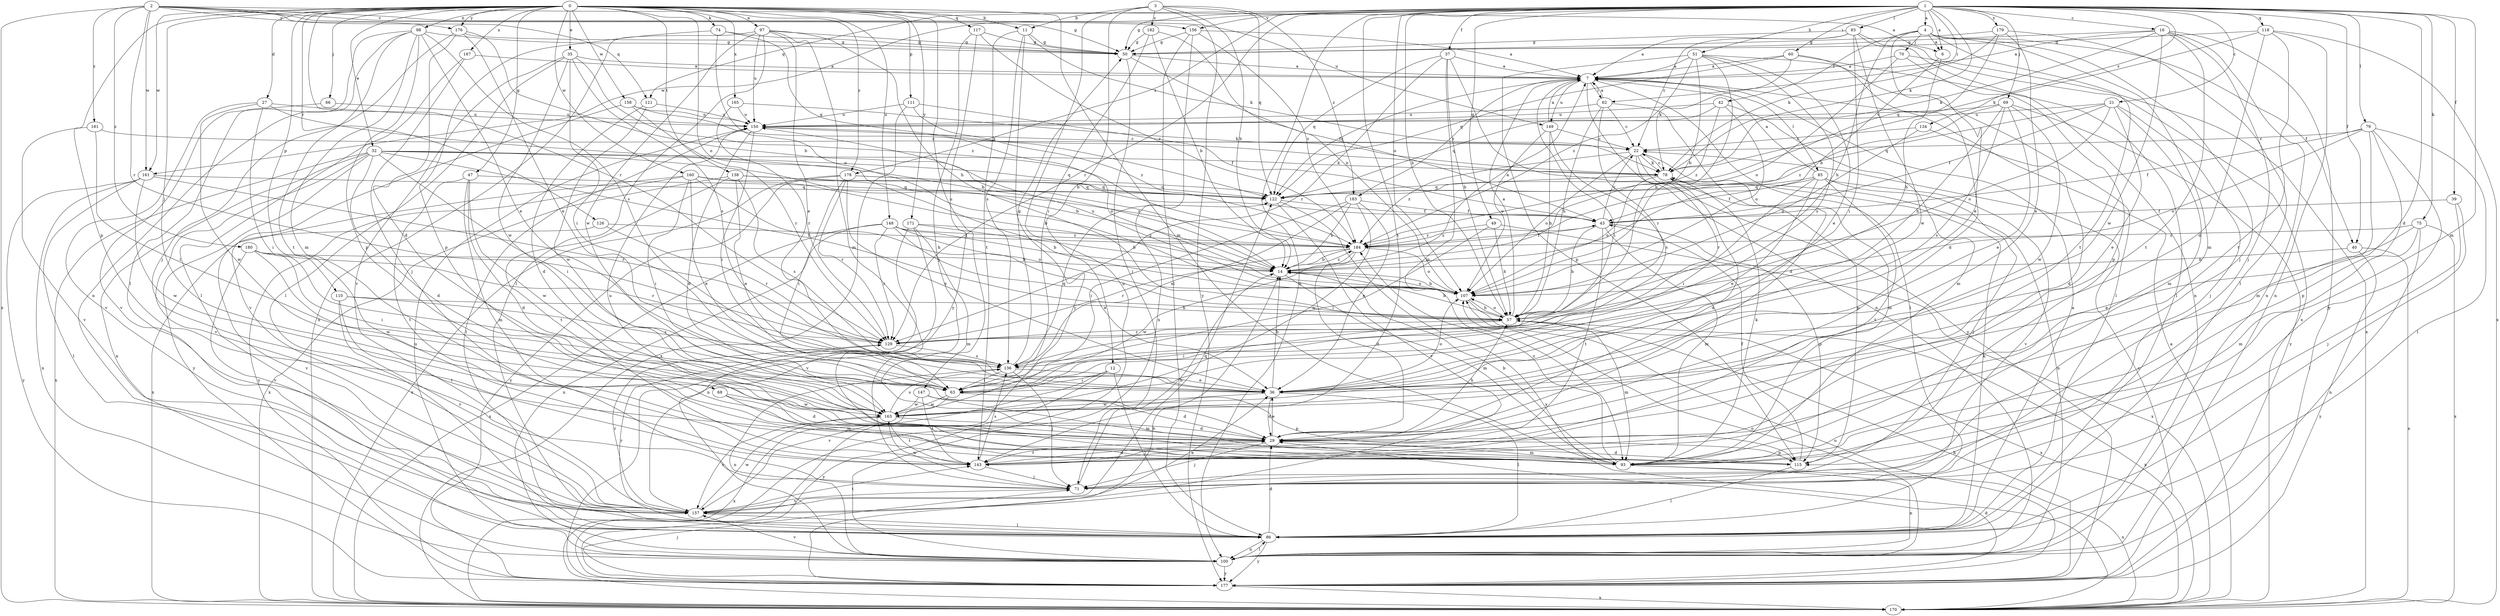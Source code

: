 strict digraph  {
0;
1;
2;
3;
4;
6;
7;
11;
12;
14;
16;
21;
22;
27;
29;
32;
35;
36;
37;
39;
40;
42;
43;
47;
49;
50;
51;
57;
60;
62;
63;
66;
68;
69;
70;
71;
74;
75;
78;
79;
83;
85;
86;
93;
97;
98;
100;
107;
110;
111;
115;
117;
118;
121;
122;
126;
129;
134;
136;
138;
143;
147;
148;
149;
150;
156;
157;
158;
160;
161;
163;
165;
167;
170;
171;
176;
177;
178;
179;
180;
181;
182;
183;
184;
0 -> 11  [label=b];
0 -> 27  [label=d];
0 -> 32  [label=e];
0 -> 35  [label=e];
0 -> 47  [label=g];
0 -> 66  [label=j];
0 -> 68  [label=j];
0 -> 74  [label=k];
0 -> 93  [label=m];
0 -> 97  [label=n];
0 -> 98  [label=n];
0 -> 107  [label=o];
0 -> 110  [label=p];
0 -> 111  [label=p];
0 -> 115  [label=p];
0 -> 117  [label=q];
0 -> 126  [label=r];
0 -> 129  [label=r];
0 -> 138  [label=t];
0 -> 147  [label=u];
0 -> 148  [label=u];
0 -> 158  [label=w];
0 -> 160  [label=w];
0 -> 161  [label=w];
0 -> 165  [label=x];
0 -> 167  [label=x];
0 -> 171  [label=y];
0 -> 176  [label=y];
0 -> 178  [label=z];
1 -> 4  [label=a];
1 -> 6  [label=a];
1 -> 16  [label=c];
1 -> 21  [label=c];
1 -> 29  [label=d];
1 -> 37  [label=f];
1 -> 39  [label=f];
1 -> 40  [label=f];
1 -> 49  [label=g];
1 -> 50  [label=g];
1 -> 51  [label=h];
1 -> 57  [label=h];
1 -> 60  [label=i];
1 -> 62  [label=i];
1 -> 69  [label=j];
1 -> 75  [label=k];
1 -> 78  [label=k];
1 -> 79  [label=l];
1 -> 83  [label=l];
1 -> 93  [label=m];
1 -> 100  [label=n];
1 -> 107  [label=o];
1 -> 118  [label=q];
1 -> 121  [label=q];
1 -> 129  [label=r];
1 -> 134  [label=s];
1 -> 143  [label=t];
1 -> 156  [label=v];
1 -> 161  [label=w];
1 -> 178  [label=z];
1 -> 179  [label=z];
2 -> 6  [label=a];
2 -> 50  [label=g];
2 -> 121  [label=q];
2 -> 129  [label=r];
2 -> 149  [label=u];
2 -> 156  [label=v];
2 -> 161  [label=w];
2 -> 170  [label=x];
2 -> 176  [label=y];
2 -> 180  [label=z];
2 -> 181  [label=z];
3 -> 11  [label=b];
3 -> 12  [label=b];
3 -> 14  [label=b];
3 -> 100  [label=n];
3 -> 122  [label=q];
3 -> 177  [label=y];
3 -> 182  [label=z];
3 -> 183  [label=z];
4 -> 6  [label=a];
4 -> 36  [label=e];
4 -> 40  [label=f];
4 -> 42  [label=f];
4 -> 57  [label=h];
4 -> 70  [label=j];
4 -> 71  [label=j];
4 -> 93  [label=m];
4 -> 143  [label=t];
6 -> 14  [label=b];
6 -> 57  [label=h];
7 -> 62  [label=i];
7 -> 63  [label=i];
7 -> 85  [label=l];
7 -> 86  [label=l];
7 -> 122  [label=q];
7 -> 149  [label=u];
7 -> 177  [label=y];
7 -> 183  [label=z];
11 -> 50  [label=g];
11 -> 78  [label=k];
11 -> 136  [label=s];
11 -> 143  [label=t];
11 -> 177  [label=y];
12 -> 63  [label=i];
12 -> 86  [label=l];
12 -> 157  [label=v];
12 -> 177  [label=y];
14 -> 7  [label=a];
14 -> 93  [label=m];
14 -> 107  [label=o];
14 -> 184  [label=z];
16 -> 7  [label=a];
16 -> 50  [label=g];
16 -> 71  [label=j];
16 -> 78  [label=k];
16 -> 100  [label=n];
16 -> 143  [label=t];
16 -> 163  [label=w];
16 -> 177  [label=y];
21 -> 36  [label=e];
21 -> 43  [label=f];
21 -> 71  [label=j];
21 -> 93  [label=m];
21 -> 107  [label=o];
21 -> 122  [label=q];
21 -> 150  [label=u];
22 -> 78  [label=k];
22 -> 93  [label=m];
22 -> 107  [label=o];
22 -> 115  [label=p];
22 -> 129  [label=r];
22 -> 184  [label=z];
27 -> 14  [label=b];
27 -> 63  [label=i];
27 -> 150  [label=u];
27 -> 157  [label=v];
27 -> 163  [label=w];
29 -> 36  [label=e];
29 -> 57  [label=h];
29 -> 71  [label=j];
29 -> 93  [label=m];
29 -> 115  [label=p];
29 -> 143  [label=t];
32 -> 14  [label=b];
32 -> 29  [label=d];
32 -> 57  [label=h];
32 -> 63  [label=i];
32 -> 78  [label=k];
32 -> 100  [label=n];
32 -> 122  [label=q];
32 -> 157  [label=v];
32 -> 170  [label=x];
32 -> 177  [label=y];
35 -> 7  [label=a];
35 -> 63  [label=i];
35 -> 86  [label=l];
35 -> 136  [label=s];
35 -> 157  [label=v];
35 -> 163  [label=w];
35 -> 184  [label=z];
36 -> 14  [label=b];
36 -> 29  [label=d];
36 -> 86  [label=l];
36 -> 107  [label=o];
36 -> 163  [label=w];
37 -> 7  [label=a];
37 -> 57  [label=h];
37 -> 93  [label=m];
37 -> 100  [label=n];
37 -> 122  [label=q];
37 -> 129  [label=r];
39 -> 43  [label=f];
39 -> 71  [label=j];
39 -> 86  [label=l];
40 -> 14  [label=b];
40 -> 170  [label=x];
40 -> 177  [label=y];
42 -> 93  [label=m];
42 -> 107  [label=o];
42 -> 122  [label=q];
42 -> 150  [label=u];
42 -> 184  [label=z];
43 -> 22  [label=c];
43 -> 57  [label=h];
43 -> 93  [label=m];
43 -> 115  [label=p];
43 -> 143  [label=t];
43 -> 184  [label=z];
47 -> 29  [label=d];
47 -> 93  [label=m];
47 -> 122  [label=q];
47 -> 143  [label=t];
47 -> 163  [label=w];
49 -> 57  [label=h];
49 -> 63  [label=i];
49 -> 170  [label=x];
49 -> 184  [label=z];
50 -> 7  [label=a];
50 -> 43  [label=f];
50 -> 71  [label=j];
51 -> 7  [label=a];
51 -> 14  [label=b];
51 -> 36  [label=e];
51 -> 57  [label=h];
51 -> 86  [label=l];
51 -> 115  [label=p];
51 -> 136  [label=s];
51 -> 184  [label=z];
57 -> 7  [label=a];
57 -> 14  [label=b];
57 -> 63  [label=i];
57 -> 93  [label=m];
57 -> 107  [label=o];
57 -> 129  [label=r];
57 -> 170  [label=x];
60 -> 7  [label=a];
60 -> 29  [label=d];
60 -> 78  [label=k];
60 -> 86  [label=l];
60 -> 122  [label=q];
62 -> 7  [label=a];
62 -> 22  [label=c];
62 -> 29  [label=d];
62 -> 57  [label=h];
62 -> 129  [label=r];
62 -> 150  [label=u];
63 -> 115  [label=p];
63 -> 163  [label=w];
63 -> 170  [label=x];
66 -> 150  [label=u];
66 -> 157  [label=v];
68 -> 29  [label=d];
68 -> 93  [label=m];
68 -> 163  [label=w];
69 -> 36  [label=e];
69 -> 57  [label=h];
69 -> 136  [label=s];
69 -> 150  [label=u];
69 -> 163  [label=w];
69 -> 177  [label=y];
69 -> 184  [label=z];
70 -> 7  [label=a];
70 -> 107  [label=o];
70 -> 115  [label=p];
70 -> 170  [label=x];
71 -> 14  [label=b];
71 -> 157  [label=v];
71 -> 163  [label=w];
74 -> 50  [label=g];
74 -> 107  [label=o];
74 -> 115  [label=p];
74 -> 122  [label=q];
75 -> 36  [label=e];
75 -> 93  [label=m];
75 -> 100  [label=n];
75 -> 170  [label=x];
75 -> 184  [label=z];
78 -> 22  [label=c];
78 -> 29  [label=d];
78 -> 100  [label=n];
78 -> 107  [label=o];
78 -> 122  [label=q];
79 -> 22  [label=c];
79 -> 43  [label=f];
79 -> 71  [label=j];
79 -> 86  [label=l];
79 -> 93  [label=m];
79 -> 107  [label=o];
79 -> 115  [label=p];
83 -> 7  [label=a];
83 -> 22  [label=c];
83 -> 50  [label=g];
83 -> 63  [label=i];
83 -> 100  [label=n];
83 -> 163  [label=w];
83 -> 170  [label=x];
85 -> 7  [label=a];
85 -> 36  [label=e];
85 -> 43  [label=f];
85 -> 63  [label=i];
85 -> 71  [label=j];
85 -> 122  [label=q];
85 -> 143  [label=t];
85 -> 157  [label=v];
86 -> 7  [label=a];
86 -> 29  [label=d];
86 -> 78  [label=k];
86 -> 100  [label=n];
86 -> 129  [label=r];
86 -> 177  [label=y];
93 -> 14  [label=b];
93 -> 78  [label=k];
93 -> 100  [label=n];
93 -> 150  [label=u];
93 -> 170  [label=x];
93 -> 184  [label=z];
97 -> 36  [label=e];
97 -> 50  [label=g];
97 -> 57  [label=h];
97 -> 86  [label=l];
97 -> 93  [label=m];
97 -> 150  [label=u];
97 -> 163  [label=w];
97 -> 170  [label=x];
98 -> 36  [label=e];
98 -> 50  [label=g];
98 -> 86  [label=l];
98 -> 93  [label=m];
98 -> 100  [label=n];
98 -> 115  [label=p];
98 -> 136  [label=s];
98 -> 143  [label=t];
100 -> 86  [label=l];
100 -> 107  [label=o];
100 -> 150  [label=u];
100 -> 157  [label=v];
100 -> 177  [label=y];
107 -> 14  [label=b];
107 -> 57  [label=h];
107 -> 150  [label=u];
107 -> 170  [label=x];
110 -> 57  [label=h];
110 -> 136  [label=s];
110 -> 143  [label=t];
110 -> 157  [label=v];
111 -> 43  [label=f];
111 -> 150  [label=u];
111 -> 170  [label=x];
111 -> 184  [label=z];
115 -> 29  [label=d];
115 -> 43  [label=f];
115 -> 86  [label=l];
117 -> 50  [label=g];
117 -> 71  [label=j];
117 -> 177  [label=y];
117 -> 184  [label=z];
118 -> 29  [label=d];
118 -> 50  [label=g];
118 -> 78  [label=k];
118 -> 100  [label=n];
118 -> 143  [label=t];
118 -> 170  [label=x];
121 -> 29  [label=d];
121 -> 150  [label=u];
121 -> 163  [label=w];
122 -> 43  [label=f];
122 -> 157  [label=v];
122 -> 170  [label=x];
126 -> 129  [label=r];
126 -> 157  [label=v];
126 -> 184  [label=z];
129 -> 136  [label=s];
134 -> 22  [label=c];
134 -> 29  [label=d];
134 -> 107  [label=o];
136 -> 36  [label=e];
136 -> 50  [label=g];
136 -> 63  [label=i];
136 -> 71  [label=j];
136 -> 100  [label=n];
136 -> 122  [label=q];
138 -> 36  [label=e];
138 -> 122  [label=q];
138 -> 136  [label=s];
138 -> 143  [label=t];
138 -> 170  [label=x];
138 -> 184  [label=z];
143 -> 29  [label=d];
143 -> 71  [label=j];
143 -> 136  [label=s];
147 -> 29  [label=d];
147 -> 93  [label=m];
147 -> 143  [label=t];
147 -> 163  [label=w];
148 -> 14  [label=b];
148 -> 36  [label=e];
148 -> 100  [label=n];
148 -> 107  [label=o];
148 -> 129  [label=r];
148 -> 170  [label=x];
148 -> 184  [label=z];
149 -> 7  [label=a];
149 -> 22  [label=c];
149 -> 57  [label=h];
149 -> 107  [label=o];
149 -> 136  [label=s];
150 -> 22  [label=c];
150 -> 29  [label=d];
150 -> 63  [label=i];
150 -> 86  [label=l];
150 -> 107  [label=o];
156 -> 7  [label=a];
156 -> 50  [label=g];
156 -> 86  [label=l];
156 -> 170  [label=x];
156 -> 184  [label=z];
157 -> 36  [label=e];
157 -> 86  [label=l];
157 -> 122  [label=q];
157 -> 129  [label=r];
157 -> 143  [label=t];
157 -> 163  [label=w];
158 -> 78  [label=k];
158 -> 129  [label=r];
158 -> 150  [label=u];
158 -> 157  [label=v];
160 -> 14  [label=b];
160 -> 36  [label=e];
160 -> 57  [label=h];
160 -> 63  [label=i];
160 -> 122  [label=q];
160 -> 170  [label=x];
160 -> 177  [label=y];
161 -> 86  [label=l];
161 -> 100  [label=n];
161 -> 122  [label=q];
161 -> 129  [label=r];
161 -> 163  [label=w];
161 -> 177  [label=y];
163 -> 29  [label=d];
163 -> 136  [label=s];
163 -> 143  [label=t];
163 -> 157  [label=v];
165 -> 78  [label=k];
165 -> 129  [label=r];
165 -> 150  [label=u];
167 -> 7  [label=a];
167 -> 71  [label=j];
167 -> 86  [label=l];
170 -> 7  [label=a];
171 -> 14  [label=b];
171 -> 93  [label=m];
171 -> 100  [label=n];
171 -> 157  [label=v];
171 -> 184  [label=z];
176 -> 14  [label=b];
176 -> 29  [label=d];
176 -> 36  [label=e];
176 -> 50  [label=g];
176 -> 71  [label=j];
177 -> 14  [label=b];
177 -> 22  [label=c];
177 -> 29  [label=d];
177 -> 57  [label=h];
177 -> 71  [label=j];
177 -> 107  [label=o];
177 -> 170  [label=x];
178 -> 36  [label=e];
178 -> 43  [label=f];
178 -> 63  [label=i];
178 -> 122  [label=q];
178 -> 129  [label=r];
178 -> 170  [label=x];
178 -> 177  [label=y];
179 -> 36  [label=e];
179 -> 50  [label=g];
179 -> 78  [label=k];
179 -> 86  [label=l];
179 -> 122  [label=q];
180 -> 14  [label=b];
180 -> 63  [label=i];
180 -> 129  [label=r];
180 -> 157  [label=v];
180 -> 163  [label=w];
181 -> 22  [label=c];
181 -> 63  [label=i];
181 -> 157  [label=v];
182 -> 14  [label=b];
182 -> 50  [label=g];
182 -> 63  [label=i];
182 -> 107  [label=o];
183 -> 14  [label=b];
183 -> 36  [label=e];
183 -> 43  [label=f];
183 -> 63  [label=i];
183 -> 136  [label=s];
183 -> 163  [label=w];
184 -> 14  [label=b];
184 -> 29  [label=d];
184 -> 43  [label=f];
184 -> 107  [label=o];
184 -> 129  [label=r];
184 -> 163  [label=w];
}
